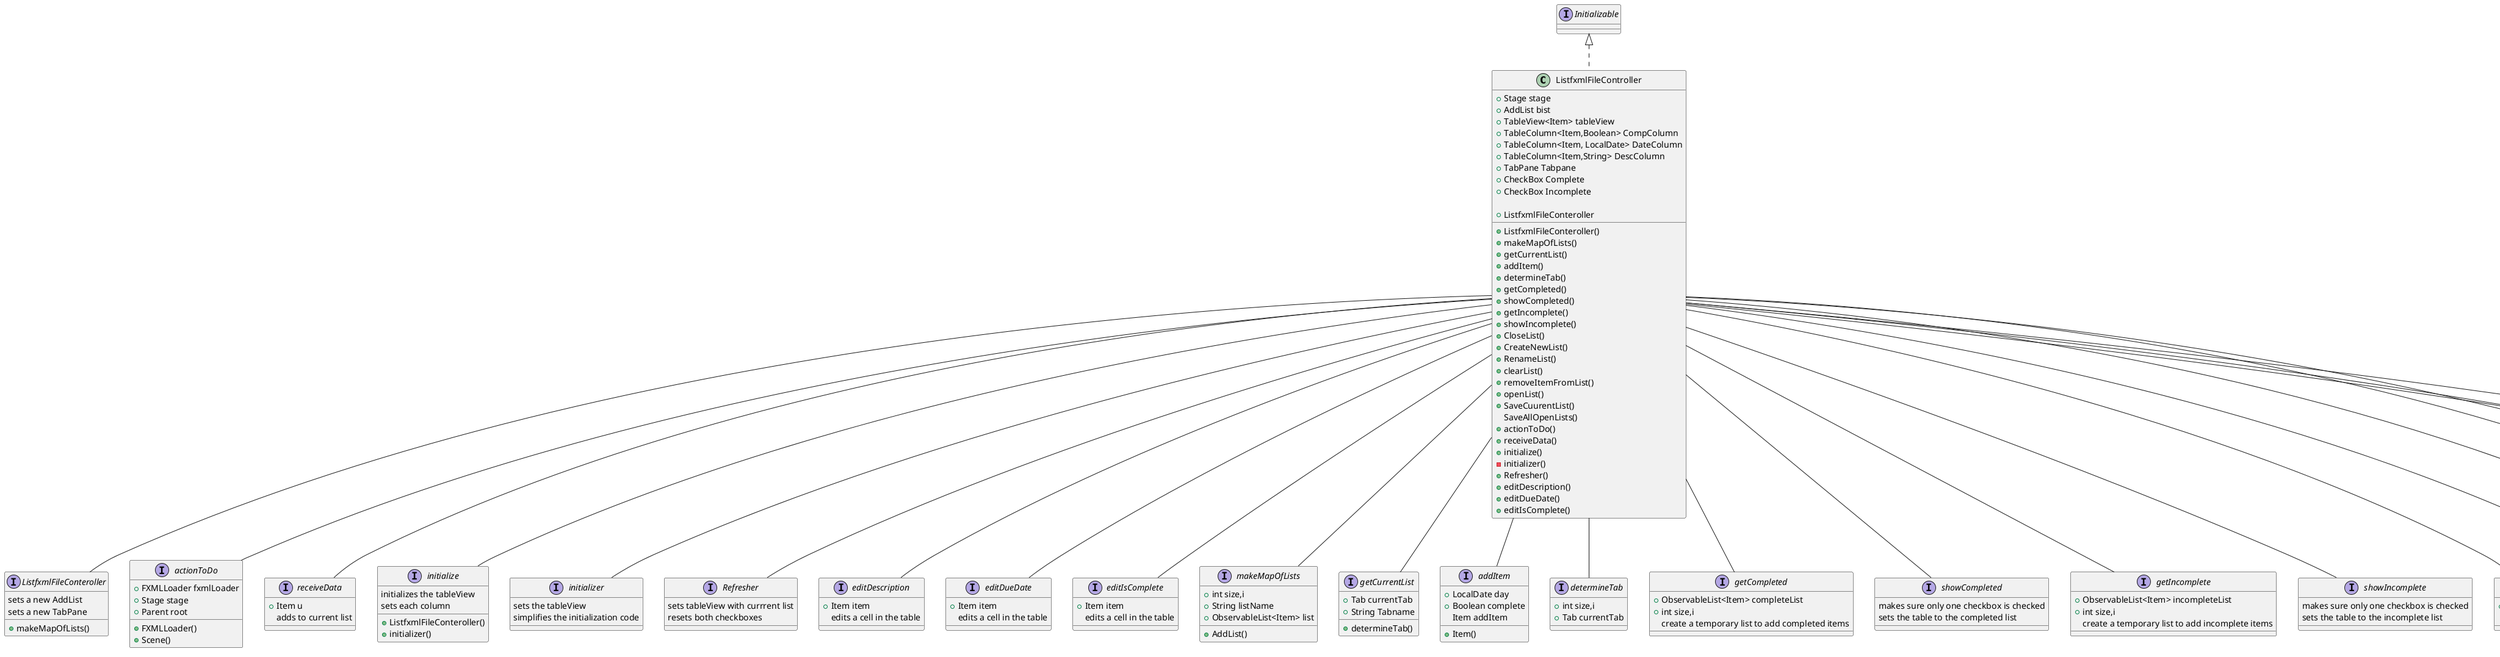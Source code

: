 @startuml

class ListfxmlFileController implements Initializable{
'+ObservableList<Item> lister
+Stage stage
'+ToDoList newlist
+AddList bist
+ListfxmlFileConteroller()
+TableView<Item> tableView
+TableColumn<Item,Boolean> CompColumn
+TableColumn<Item, LocalDate> DateColumn
+TableColumn<Item,String> DescColumn
+TabPane Tabpane
+CheckBox Complete
+CheckBox Incomplete

+makeMapOfLists()
+getCurrentList()
+addItem()
+ListfxmlFileConteroller
+determineTab()
+getCompleted()
+showCompleted()
+getIncomplete()
+showIncomplete()
+CloseList()
+CreateNewList()
+RenameList()
+clearList()
+removeItemFromList()
+openList()
+SaveCuurentList()
SaveAllOpenLists()




+actionToDo()
+receiveData()
+initialize()
-initializer()
'+getItemS()
+Refresher()
+editDescription()
+editDueDate()
+editIsComplete()
'+setItem()
}

ListfxmlFileController-- ListfxmlFileConteroller
ListfxmlFileController-- actionToDo
ListfxmlFileController-- receiveData
ListfxmlFileController-- initialize
ListfxmlFileController-- initializer
'ListfxmlFileController-- getItemS
ListfxmlFileController-- Refresher
ListfxmlFileController-- editDescription
ListfxmlFileController-- editDueDate
ListfxmlFileController-- editIsComplete
'ListfxmlFileController-- setItem

ListfxmlFileController--makeMapOfLists
ListfxmlFileController--getCurrentList
ListfxmlFileController--addItem
ListfxmlFileController-- determineTab
ListfxmlFileController--getCompleted
ListfxmlFileController--showCompleted
ListfxmlFileController--getIncomplete
ListfxmlFileController--showIncomplete
ListfxmlFileController--CloseList
ListfxmlFileController--CreateNewList
ListfxmlFileController-- RenameList
ListfxmlFileController--clearList
ListfxmlFileController-- removeItemFromList
ListfxmlFileController--openList
ListfxmlFileController--SaveCuurentList
ListfxmlFileController--SaveAllOpenLists


interface makeMapOfLists{
+int size,i
+String listName
+ObservableList<Item> list
+AddList()
}

interface getCompleted{
+ObservableList<Item> completeList
+int size,i
create a temporary list to add completed items
}

interface showCompleted{
makes sure only one checkbox is checked
sets the table to the completed list
}

interface getIncomplete{
+ObservableList<Item> incompleteList
+int size,i
create a temporary list to add incomplete items
}

interface showIncomplete{
makes sure only one checkbox is checked
sets the table to the incomplete list
}

interface CloseList{
+Tab currentTab
close the current tab
}

interface CreateNewList{
+int x
+Tab newtab
+TableView newTable
+TableColumn comp
+TableColumn date
+TableColumn desc

}

interface RenameList{
+Stage stage
+Scene scene
+String listName
+saveCurrentList()
}

interface clearList{
+getCurrentList()
+clear()
}

interface removeItemFromList{
+Item item
+getCurrentList
}

interface openList{
+openList()
}

interface SaveCuurentList{
+SaveCuurentList()
}

interface SaveAllOpenLists{
+SaveAllOpenLists()
}


interface getCurrentList{
+Tab currentTab
+determineTab()
+String Tabname
}

interface addItem{
+LocalDate day
+Boolean complete
Item addItem
+Item()
}



interface initialize{
+ListfxmlFileConteroller()
+initializer()
initializes the tableView
sets each column

}

interface determineTab{
+int size,i
+Tab currentTab
}


interface initializer{
sets the tableView
simplifies the initialization code
}



interface Refresher{
sets tableView with currrent list
resets both checkboxes
}

interface editDescription{
+Item item
edits a cell in the table
}

interface editDueDate{
+Item item
edits a cell in the table
}

interface editIsComplete{
+Item item
edits a cell in the table
}

'interface setItem{
'prints out the item that was just added
'}
interface actionToDo{
+FXMLLoader()
+FXMLLoader fxmlLoader
+Stage stage
+Scene()
+Parent root
}


interface receiveData{
+Item u
adds to current list
}

interface ListfxmlFileConteroller{
sets a new AddList
sets a new TabPane
+makeMapOfLists()
}


@enduml